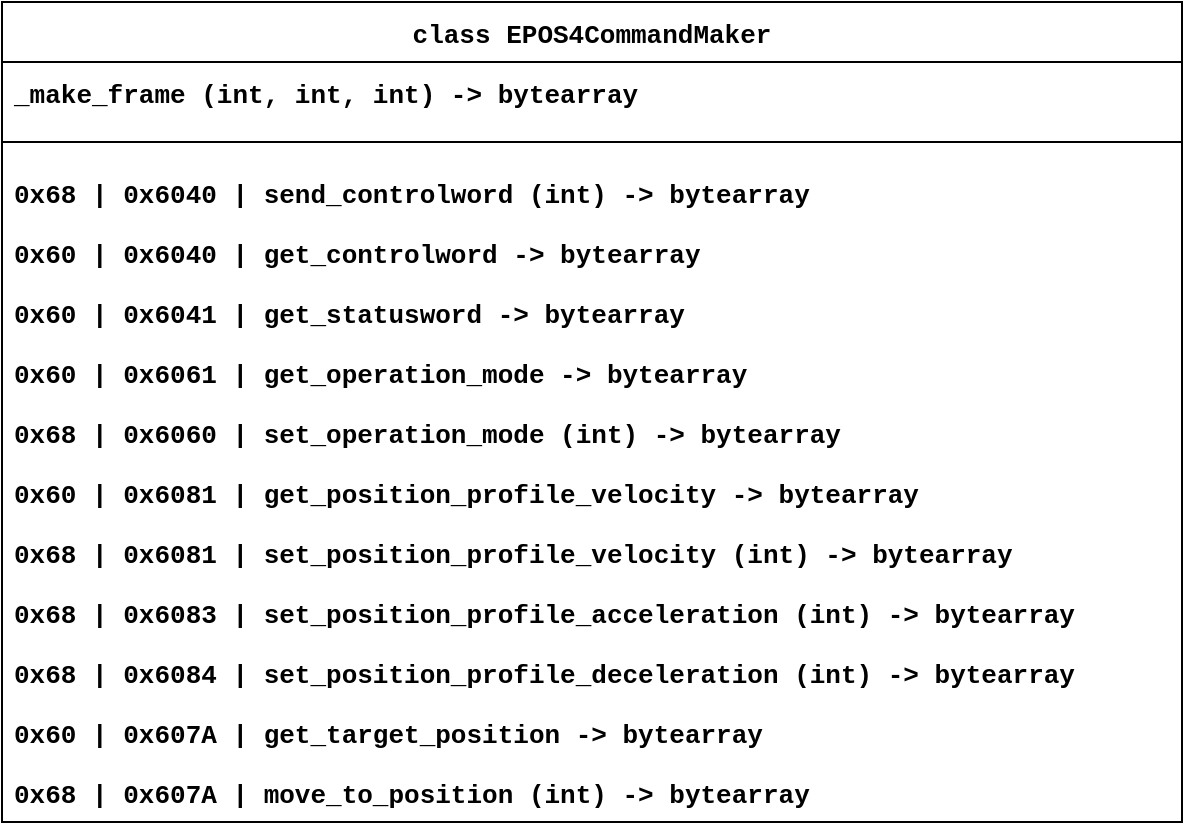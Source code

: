 <mxfile version="20.5.1" type="device"><diagram id="G5wHFUnflqMPnnz8pzba" name="Page-1"><mxGraphModel dx="1673" dy="932" grid="1" gridSize="10" guides="1" tooltips="1" connect="1" arrows="1" fold="1" page="1" pageScale="1" pageWidth="1100" pageHeight="850" math="0" shadow="0"><root><mxCell id="0"/><mxCell id="1" parent="0"/><mxCell id="tE-XHORy9taAHnEDBeKD-1" value="class EPOS4CommandMaker" style="swimlane;fontStyle=1;childLayout=stackLayout;horizontal=1;startSize=30;horizontalStack=0;resizeParent=1;resizeParentMax=0;resizeLast=0;collapsible=1;marginBottom=0;fontFamily=Courier New;fontSize=13;" vertex="1" parent="1"><mxGeometry x="150" y="60" width="590" height="410" as="geometry"/></mxCell><mxCell id="tE-XHORy9taAHnEDBeKD-2" value="_make_frame (int, int, int) -&gt; bytearray" style="text;strokeColor=none;fillColor=none;align=left;verticalAlign=middle;spacingLeft=4;spacingRight=4;overflow=hidden;points=[[0,0.5],[1,0.5]];portConstraint=eastwest;rotatable=0;fontFamily=Courier New;fontStyle=1;fontSize=13;" vertex="1" parent="tE-XHORy9taAHnEDBeKD-1"><mxGeometry y="30" width="590" height="30" as="geometry"/></mxCell><mxCell id="tE-XHORy9taAHnEDBeKD-39" value="" style="shape=crossbar;whiteSpace=wrap;html=1;rounded=1;fontFamily=Courier New;fontSize=13;" vertex="1" parent="tE-XHORy9taAHnEDBeKD-1"><mxGeometry y="60" width="590" height="20" as="geometry"/></mxCell><mxCell id="tE-XHORy9taAHnEDBeKD-5" value="0x68 | 0x6040 | send_controlword (int) -&gt; bytearray" style="text;strokeColor=none;fillColor=none;align=left;verticalAlign=middle;spacingLeft=4;spacingRight=4;overflow=hidden;points=[[0,0.5],[1,0.5]];portConstraint=eastwest;rotatable=0;fontFamily=Courier New;fontStyle=1;fontSize=13;" vertex="1" parent="tE-XHORy9taAHnEDBeKD-1"><mxGeometry y="80" width="590" height="30" as="geometry"/></mxCell><mxCell id="tE-XHORy9taAHnEDBeKD-7" value="0x60 | 0x6040 | get_controlword -&gt; bytearray" style="text;strokeColor=none;fillColor=none;align=left;verticalAlign=middle;spacingLeft=4;spacingRight=4;overflow=hidden;points=[[0,0.5],[1,0.5]];portConstraint=eastwest;rotatable=0;fontFamily=Courier New;fontStyle=1;fontSize=13;" vertex="1" parent="tE-XHORy9taAHnEDBeKD-1"><mxGeometry y="110" width="590" height="30" as="geometry"/></mxCell><mxCell id="tE-XHORy9taAHnEDBeKD-6" value="0x60 | 0x6041 | get_statusword -&gt; bytearray" style="text;strokeColor=none;fillColor=none;align=left;verticalAlign=middle;spacingLeft=4;spacingRight=4;overflow=hidden;points=[[0,0.5],[1,0.5]];portConstraint=eastwest;rotatable=0;fontFamily=Courier New;fontStyle=1;fontSize=13;" vertex="1" parent="tE-XHORy9taAHnEDBeKD-1"><mxGeometry y="140" width="590" height="30" as="geometry"/></mxCell><mxCell id="tE-XHORy9taAHnEDBeKD-8" value="0x60 | 0x6061 | get_operation_mode -&gt; bytearray" style="text;strokeColor=none;fillColor=none;align=left;verticalAlign=middle;spacingLeft=4;spacingRight=4;overflow=hidden;points=[[0,0.5],[1,0.5]];portConstraint=eastwest;rotatable=0;fontFamily=Courier New;fontStyle=1;fontSize=13;" vertex="1" parent="tE-XHORy9taAHnEDBeKD-1"><mxGeometry y="170" width="590" height="30" as="geometry"/></mxCell><mxCell id="tE-XHORy9taAHnEDBeKD-9" value="0x68 | 0x6060 | set_operation_mode (int) -&gt; bytearray" style="text;strokeColor=none;fillColor=none;align=left;verticalAlign=middle;spacingLeft=4;spacingRight=4;overflow=hidden;points=[[0,0.5],[1,0.5]];portConstraint=eastwest;rotatable=0;fontFamily=Courier New;fontStyle=1;fontSize=13;" vertex="1" parent="tE-XHORy9taAHnEDBeKD-1"><mxGeometry y="200" width="590" height="30" as="geometry"/></mxCell><mxCell id="tE-XHORy9taAHnEDBeKD-10" value="0x60 | 0x6081 | get_position_profile_velocity -&gt; bytearray" style="text;strokeColor=none;fillColor=none;align=left;verticalAlign=middle;spacingLeft=4;spacingRight=4;overflow=hidden;points=[[0,0.5],[1,0.5]];portConstraint=eastwest;rotatable=0;fontFamily=Courier New;fontStyle=1;fontSize=13;" vertex="1" parent="tE-XHORy9taAHnEDBeKD-1"><mxGeometry y="230" width="590" height="30" as="geometry"/></mxCell><mxCell id="tE-XHORy9taAHnEDBeKD-12" value="0x68 | 0x6081 | set_position_profile_velocity (int) -&gt; bytearray" style="text;strokeColor=none;fillColor=none;align=left;verticalAlign=middle;spacingLeft=4;spacingRight=4;overflow=hidden;points=[[0,0.5],[1,0.5]];portConstraint=eastwest;rotatable=0;fontFamily=Courier New;fontStyle=1;fontSize=13;" vertex="1" parent="tE-XHORy9taAHnEDBeKD-1"><mxGeometry y="260" width="590" height="30" as="geometry"/></mxCell><mxCell id="tE-XHORy9taAHnEDBeKD-13" value="0x68 | 0x6083 | set_position_profile_acceleration (int) -&gt; bytearray" style="text;strokeColor=none;fillColor=none;align=left;verticalAlign=middle;spacingLeft=4;spacingRight=4;overflow=hidden;points=[[0,0.5],[1,0.5]];portConstraint=eastwest;rotatable=0;fontFamily=Courier New;fontStyle=1;fontSize=13;" vertex="1" parent="tE-XHORy9taAHnEDBeKD-1"><mxGeometry y="290" width="590" height="30" as="geometry"/></mxCell><mxCell id="tE-XHORy9taAHnEDBeKD-37" value="0x68 | 0x6084 | set_position_profile_deceleration (int) -&gt; bytearray" style="text;strokeColor=none;fillColor=none;align=left;verticalAlign=middle;spacingLeft=4;spacingRight=4;overflow=hidden;points=[[0,0.5],[1,0.5]];portConstraint=eastwest;rotatable=0;fontFamily=Courier New;fontStyle=1;fontSize=13;" vertex="1" parent="tE-XHORy9taAHnEDBeKD-1"><mxGeometry y="320" width="590" height="30" as="geometry"/></mxCell><mxCell id="tE-XHORy9taAHnEDBeKD-14" value="0x60 | 0x607A | get_target_position -&gt; bytearray" style="text;strokeColor=none;fillColor=none;align=left;verticalAlign=middle;spacingLeft=4;spacingRight=4;overflow=hidden;points=[[0,0.5],[1,0.5]];portConstraint=eastwest;rotatable=0;fontFamily=Courier New;fontStyle=1;fontSize=13;" vertex="1" parent="tE-XHORy9taAHnEDBeKD-1"><mxGeometry y="350" width="590" height="30" as="geometry"/></mxCell><mxCell id="tE-XHORy9taAHnEDBeKD-38" value="0x68 | 0x607A | move_to_position (int) -&gt; bytearray" style="text;strokeColor=none;fillColor=none;align=left;verticalAlign=middle;spacingLeft=4;spacingRight=4;overflow=hidden;points=[[0,0.5],[1,0.5]];portConstraint=eastwest;rotatable=0;fontFamily=Courier New;fontStyle=1;fontSize=13;" vertex="1" parent="tE-XHORy9taAHnEDBeKD-1"><mxGeometry y="380" width="590" height="30" as="geometry"/></mxCell></root></mxGraphModel></diagram></mxfile>